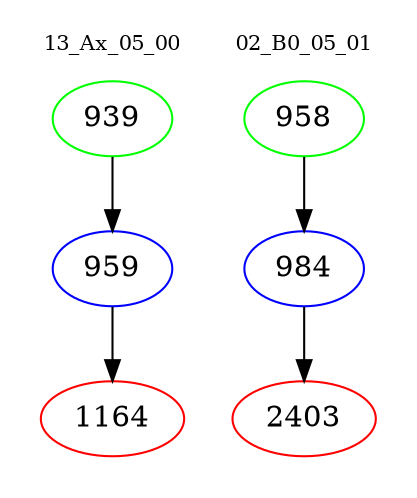 digraph{
subgraph cluster_0 {
color = white
label = "13_Ax_05_00";
fontsize=10;
T0_939 [label="939", color="green"]
T0_939 -> T0_959 [color="black"]
T0_959 [label="959", color="blue"]
T0_959 -> T0_1164 [color="black"]
T0_1164 [label="1164", color="red"]
}
subgraph cluster_1 {
color = white
label = "02_B0_05_01";
fontsize=10;
T1_958 [label="958", color="green"]
T1_958 -> T1_984 [color="black"]
T1_984 [label="984", color="blue"]
T1_984 -> T1_2403 [color="black"]
T1_2403 [label="2403", color="red"]
}
}
